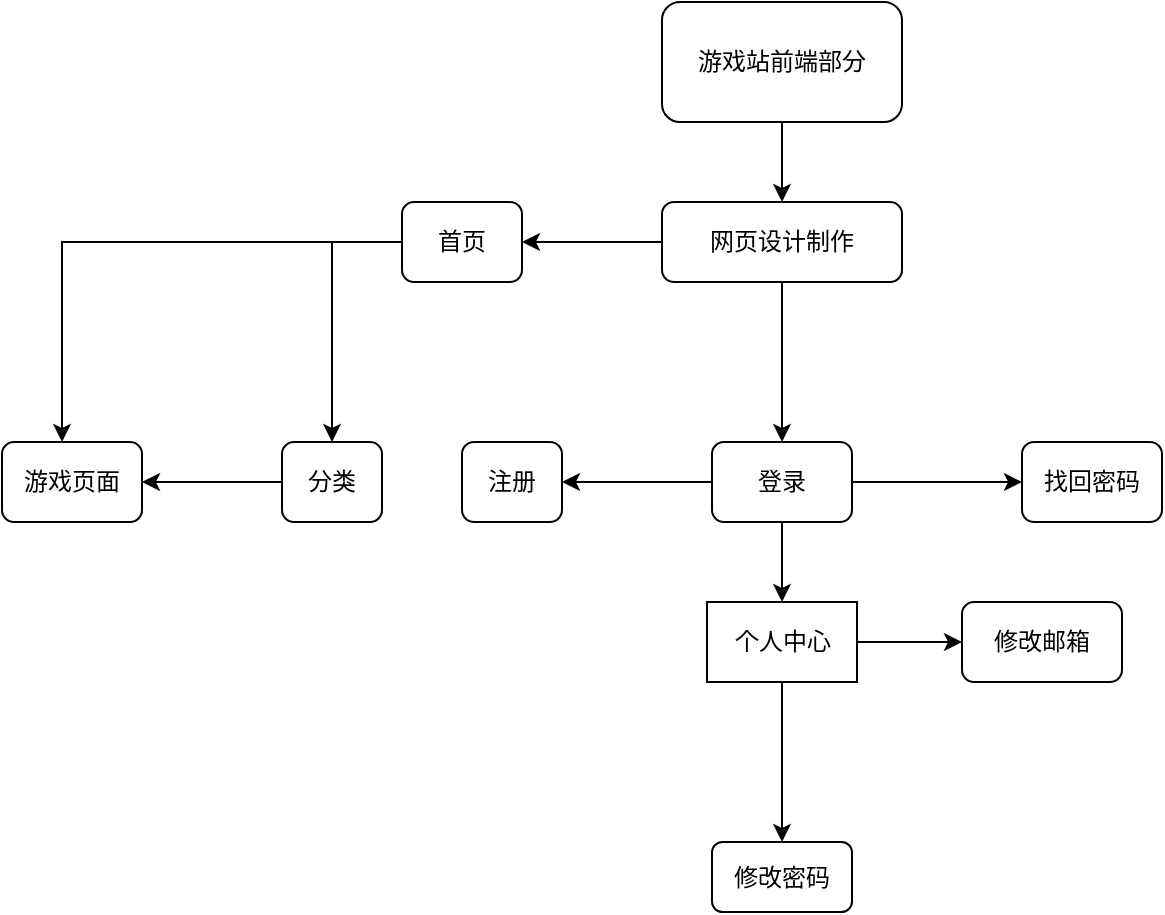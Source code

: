 <mxfile version="19.0.0" type="github"><diagram id="tlzxEI3irs8KQsOnjSEc" name="Page-1"><mxGraphModel dx="1695" dy="450" grid="1" gridSize="10" guides="1" tooltips="1" connect="1" arrows="1" fold="1" page="1" pageScale="1" pageWidth="827" pageHeight="1169" math="0" shadow="0"><root><mxCell id="0"/><mxCell id="1" parent="0"/><mxCell id="Jdirk0rRcbhqtWlsZOAc-1" value="游戏站前端部分" style="rounded=1;whiteSpace=wrap;html=1;" vertex="1" parent="1"><mxGeometry x="50" y="60" width="120" height="60" as="geometry"/></mxCell><mxCell id="Jdirk0rRcbhqtWlsZOAc-3" value="" style="endArrow=classic;html=1;rounded=0;" edge="1" parent="1" source="Jdirk0rRcbhqtWlsZOAc-1" target="Jdirk0rRcbhqtWlsZOAc-4"><mxGeometry width="50" height="50" relative="1" as="geometry"><mxPoint x="230" y="110" as="sourcePoint"/><mxPoint x="210" y="140" as="targetPoint"/></mxGeometry></mxCell><mxCell id="Jdirk0rRcbhqtWlsZOAc-12" style="edgeStyle=orthogonalEdgeStyle;rounded=0;orthogonalLoop=1;jettySize=auto;html=1;entryX=1;entryY=0.5;entryDx=0;entryDy=0;" edge="1" parent="1" source="Jdirk0rRcbhqtWlsZOAc-4" target="Jdirk0rRcbhqtWlsZOAc-5"><mxGeometry relative="1" as="geometry"><mxPoint x="-10" y="150" as="targetPoint"/></mxGeometry></mxCell><mxCell id="Jdirk0rRcbhqtWlsZOAc-59" style="edgeStyle=orthogonalEdgeStyle;rounded=0;orthogonalLoop=1;jettySize=auto;html=1;exitX=0.5;exitY=1;exitDx=0;exitDy=0;" edge="1" parent="1" source="Jdirk0rRcbhqtWlsZOAc-4" target="Jdirk0rRcbhqtWlsZOAc-13"><mxGeometry relative="1" as="geometry"/></mxCell><mxCell id="Jdirk0rRcbhqtWlsZOAc-4" value="网页设计制作" style="rounded=1;whiteSpace=wrap;html=1;" vertex="1" parent="1"><mxGeometry x="50" y="160" width="120" height="40" as="geometry"/></mxCell><mxCell id="Jdirk0rRcbhqtWlsZOAc-39" value="" style="edgeStyle=orthogonalEdgeStyle;rounded=0;orthogonalLoop=1;jettySize=auto;html=1;" edge="1" parent="1" source="Jdirk0rRcbhqtWlsZOAc-5" target="Jdirk0rRcbhqtWlsZOAc-38"><mxGeometry relative="1" as="geometry"><Array as="points"><mxPoint x="-250" y="180"/></Array></mxGeometry></mxCell><mxCell id="Jdirk0rRcbhqtWlsZOAc-66" style="edgeStyle=orthogonalEdgeStyle;rounded=0;orthogonalLoop=1;jettySize=auto;html=1;entryX=0.5;entryY=0;entryDx=0;entryDy=0;" edge="1" parent="1" source="Jdirk0rRcbhqtWlsZOAc-5" target="Jdirk0rRcbhqtWlsZOAc-24"><mxGeometry relative="1" as="geometry"/></mxCell><mxCell id="Jdirk0rRcbhqtWlsZOAc-5" value="首页" style="rounded=1;whiteSpace=wrap;html=1;" vertex="1" parent="1"><mxGeometry x="-80" y="160" width="60" height="40" as="geometry"/></mxCell><mxCell id="Jdirk0rRcbhqtWlsZOAc-16" value="注册" style="rounded=1;whiteSpace=wrap;html=1;" vertex="1" parent="1"><mxGeometry x="-50" y="280" width="50" height="40" as="geometry"/></mxCell><mxCell id="Jdirk0rRcbhqtWlsZOAc-19" value="找回密码" style="rounded=1;whiteSpace=wrap;html=1;" vertex="1" parent="1"><mxGeometry x="230" y="280" width="70" height="40" as="geometry"/></mxCell><mxCell id="Jdirk0rRcbhqtWlsZOAc-68" value="" style="edgeStyle=orthogonalEdgeStyle;rounded=0;orthogonalLoop=1;jettySize=auto;html=1;" edge="1" parent="1" source="Jdirk0rRcbhqtWlsZOAc-24" target="Jdirk0rRcbhqtWlsZOAc-38"><mxGeometry relative="1" as="geometry"/></mxCell><mxCell id="Jdirk0rRcbhqtWlsZOAc-24" value="分类" style="whiteSpace=wrap;html=1;rounded=1;" vertex="1" parent="1"><mxGeometry x="-140" y="280" width="50" height="40" as="geometry"/></mxCell><mxCell id="Jdirk0rRcbhqtWlsZOAc-55" style="edgeStyle=orthogonalEdgeStyle;rounded=0;orthogonalLoop=1;jettySize=auto;html=1;exitX=0.5;exitY=1;exitDx=0;exitDy=0;entryX=0.5;entryY=0;entryDx=0;entryDy=0;" edge="1" parent="1" source="Jdirk0rRcbhqtWlsZOAc-13" target="Jdirk0rRcbhqtWlsZOAc-47"><mxGeometry relative="1" as="geometry"/></mxCell><mxCell id="Jdirk0rRcbhqtWlsZOAc-60" value="" style="edgeStyle=orthogonalEdgeStyle;rounded=0;orthogonalLoop=1;jettySize=auto;html=1;" edge="1" parent="1" source="Jdirk0rRcbhqtWlsZOAc-13" target="Jdirk0rRcbhqtWlsZOAc-16"><mxGeometry relative="1" as="geometry"/></mxCell><mxCell id="Jdirk0rRcbhqtWlsZOAc-65" value="" style="edgeStyle=orthogonalEdgeStyle;rounded=0;orthogonalLoop=1;jettySize=auto;html=1;" edge="1" parent="1" source="Jdirk0rRcbhqtWlsZOAc-13" target="Jdirk0rRcbhqtWlsZOAc-19"><mxGeometry relative="1" as="geometry"/></mxCell><mxCell id="Jdirk0rRcbhqtWlsZOAc-13" value="登录" style="rounded=1;whiteSpace=wrap;html=1;" vertex="1" parent="1"><mxGeometry x="75" y="280" width="70" height="40" as="geometry"/></mxCell><mxCell id="Jdirk0rRcbhqtWlsZOAc-21" value="修改邮箱" style="rounded=1;whiteSpace=wrap;html=1;" vertex="1" parent="1"><mxGeometry x="200" y="360" width="80" height="40" as="geometry"/></mxCell><mxCell id="Jdirk0rRcbhqtWlsZOAc-56" value="" style="edgeStyle=orthogonalEdgeStyle;rounded=0;orthogonalLoop=1;jettySize=auto;html=1;" edge="1" parent="1" source="Jdirk0rRcbhqtWlsZOAc-47" target="Jdirk0rRcbhqtWlsZOAc-21"><mxGeometry relative="1" as="geometry"/></mxCell><mxCell id="Jdirk0rRcbhqtWlsZOAc-62" value="" style="edgeStyle=orthogonalEdgeStyle;rounded=0;orthogonalLoop=1;jettySize=auto;html=1;" edge="1" parent="1" source="Jdirk0rRcbhqtWlsZOAc-47" target="Jdirk0rRcbhqtWlsZOAc-61"><mxGeometry relative="1" as="geometry"/></mxCell><mxCell id="Jdirk0rRcbhqtWlsZOAc-47" value="个人中心" style="whiteSpace=wrap;html=1;" vertex="1" parent="1"><mxGeometry x="72.5" y="360" width="75" height="40" as="geometry"/></mxCell><mxCell id="Jdirk0rRcbhqtWlsZOAc-38" value="游戏页面" style="whiteSpace=wrap;html=1;rounded=1;" vertex="1" parent="1"><mxGeometry x="-280" y="280" width="70" height="40" as="geometry"/></mxCell><mxCell id="Jdirk0rRcbhqtWlsZOAc-61" value="修改密码" style="rounded=1;whiteSpace=wrap;html=1;" vertex="1" parent="1"><mxGeometry x="75" y="480" width="70" height="35" as="geometry"/></mxCell></root></mxGraphModel></diagram></mxfile>